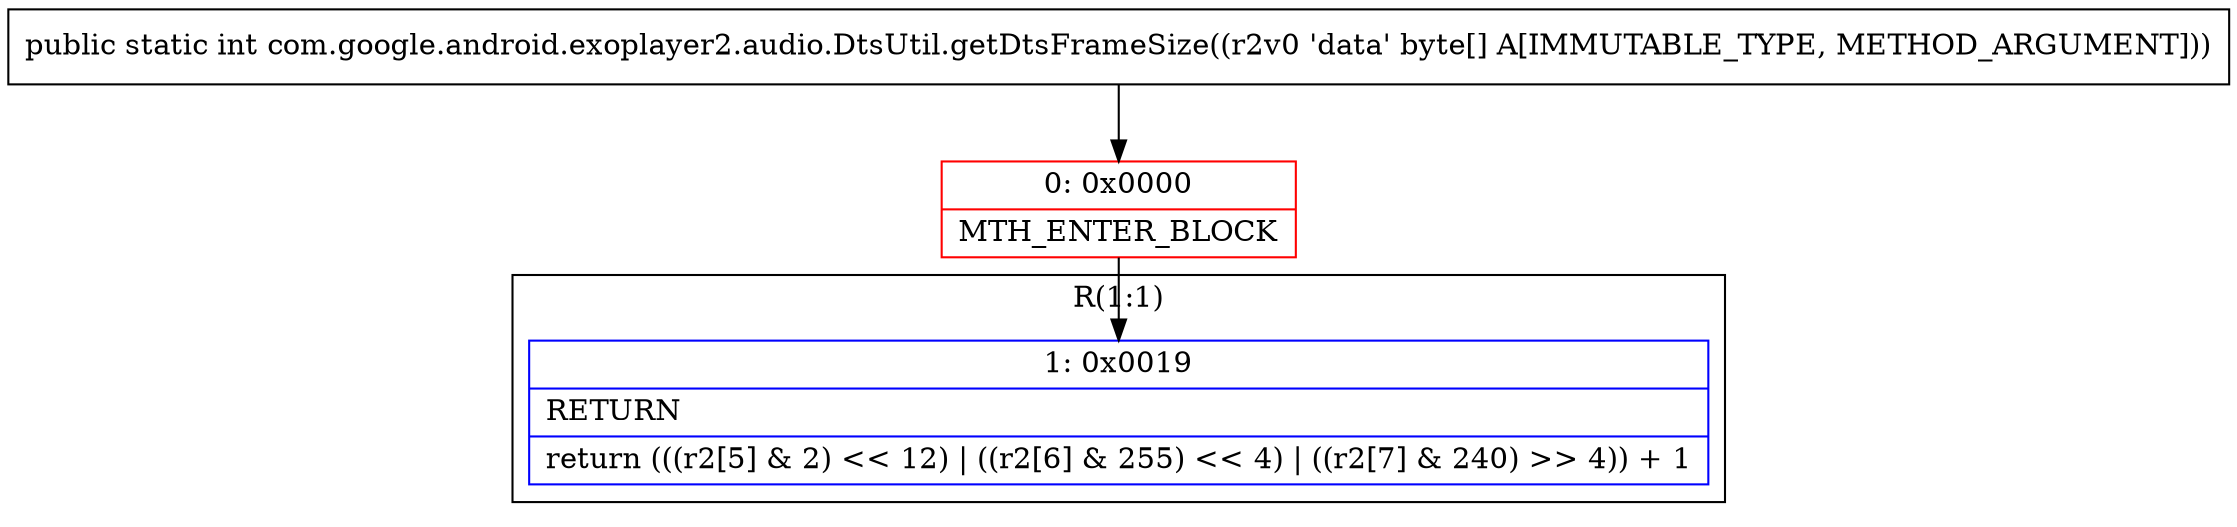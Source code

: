 digraph "CFG forcom.google.android.exoplayer2.audio.DtsUtil.getDtsFrameSize([B)I" {
subgraph cluster_Region_1200107137 {
label = "R(1:1)";
node [shape=record,color=blue];
Node_1 [shape=record,label="{1\:\ 0x0019|RETURN\l|return (((r2[5] & 2) \<\< 12) \| ((r2[6] & 255) \<\< 4) \| ((r2[7] & 240) \>\> 4)) + 1\l}"];
}
Node_0 [shape=record,color=red,label="{0\:\ 0x0000|MTH_ENTER_BLOCK\l}"];
MethodNode[shape=record,label="{public static int com.google.android.exoplayer2.audio.DtsUtil.getDtsFrameSize((r2v0 'data' byte[] A[IMMUTABLE_TYPE, METHOD_ARGUMENT])) }"];
MethodNode -> Node_0;
Node_0 -> Node_1;
}

